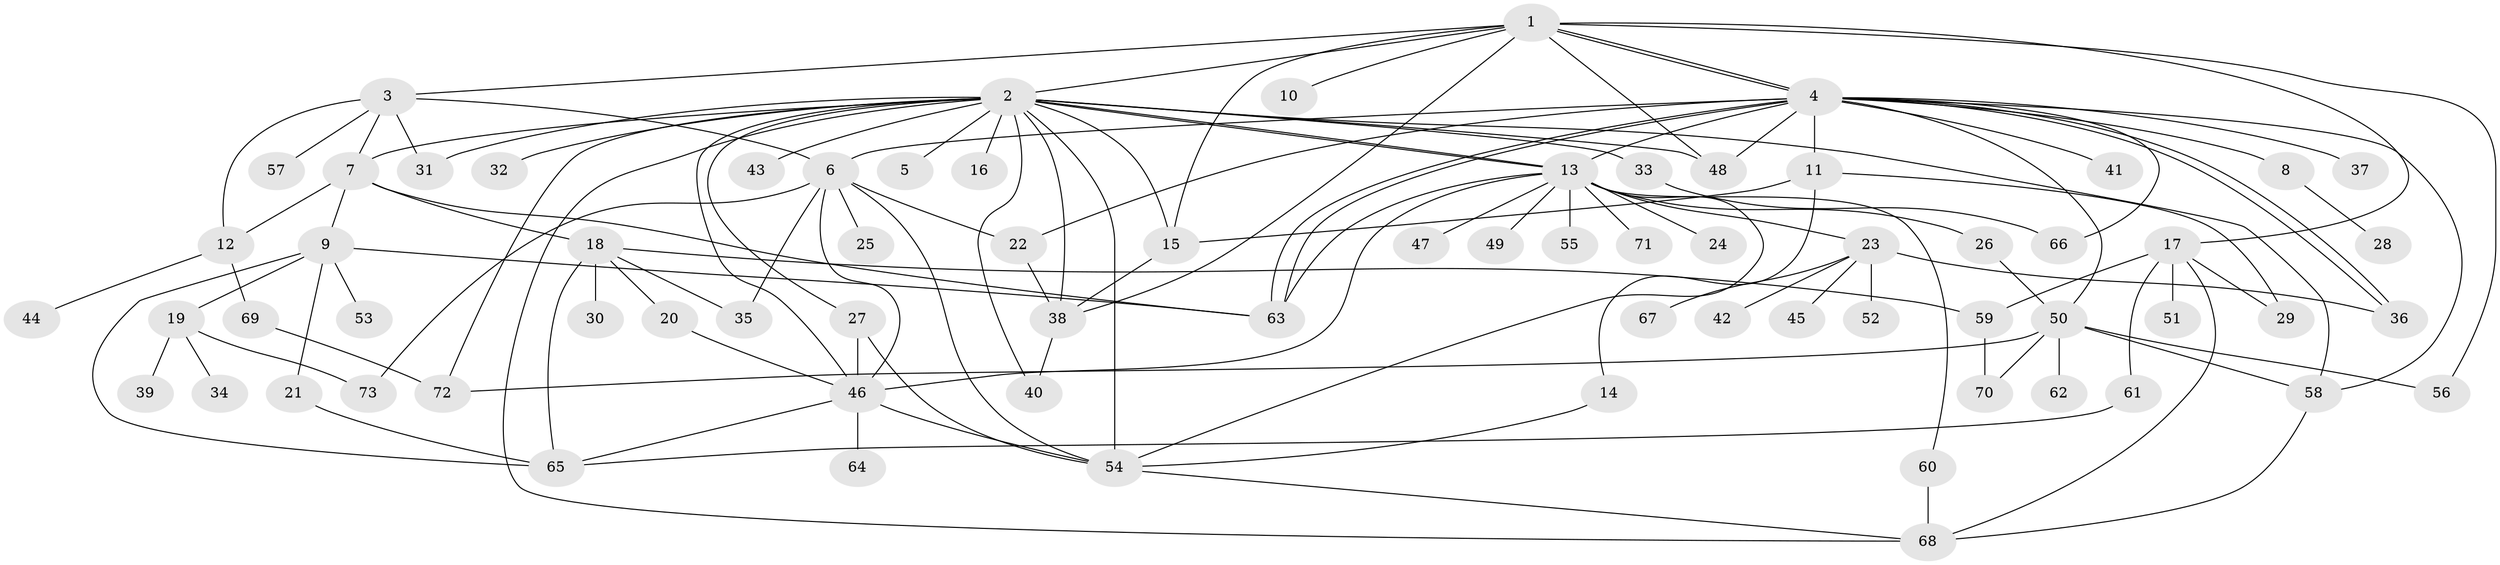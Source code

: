 // Generated by graph-tools (version 1.1) at 2025/01/03/09/25 03:01:53]
// undirected, 73 vertices, 123 edges
graph export_dot {
graph [start="1"]
  node [color=gray90,style=filled];
  1;
  2;
  3;
  4;
  5;
  6;
  7;
  8;
  9;
  10;
  11;
  12;
  13;
  14;
  15;
  16;
  17;
  18;
  19;
  20;
  21;
  22;
  23;
  24;
  25;
  26;
  27;
  28;
  29;
  30;
  31;
  32;
  33;
  34;
  35;
  36;
  37;
  38;
  39;
  40;
  41;
  42;
  43;
  44;
  45;
  46;
  47;
  48;
  49;
  50;
  51;
  52;
  53;
  54;
  55;
  56;
  57;
  58;
  59;
  60;
  61;
  62;
  63;
  64;
  65;
  66;
  67;
  68;
  69;
  70;
  71;
  72;
  73;
  1 -- 2;
  1 -- 3;
  1 -- 4;
  1 -- 4;
  1 -- 10;
  1 -- 15;
  1 -- 17;
  1 -- 38;
  1 -- 48;
  1 -- 56;
  2 -- 5;
  2 -- 7;
  2 -- 13;
  2 -- 13;
  2 -- 15;
  2 -- 16;
  2 -- 27;
  2 -- 31;
  2 -- 32;
  2 -- 33;
  2 -- 38;
  2 -- 40;
  2 -- 43;
  2 -- 46;
  2 -- 48;
  2 -- 54;
  2 -- 58;
  2 -- 68;
  2 -- 72;
  3 -- 6;
  3 -- 7;
  3 -- 12;
  3 -- 31;
  3 -- 57;
  4 -- 6;
  4 -- 8;
  4 -- 11;
  4 -- 13;
  4 -- 22;
  4 -- 36;
  4 -- 36;
  4 -- 37;
  4 -- 41;
  4 -- 48;
  4 -- 50;
  4 -- 58;
  4 -- 63;
  4 -- 63;
  4 -- 66;
  6 -- 22;
  6 -- 25;
  6 -- 35;
  6 -- 46;
  6 -- 54;
  6 -- 73;
  7 -- 9;
  7 -- 12;
  7 -- 18;
  7 -- 63;
  8 -- 28;
  9 -- 19;
  9 -- 21;
  9 -- 53;
  9 -- 63;
  9 -- 65;
  11 -- 14;
  11 -- 15;
  11 -- 29;
  12 -- 44;
  12 -- 69;
  13 -- 23;
  13 -- 24;
  13 -- 26;
  13 -- 46;
  13 -- 47;
  13 -- 49;
  13 -- 54;
  13 -- 55;
  13 -- 60;
  13 -- 63;
  13 -- 71;
  14 -- 54;
  15 -- 38;
  17 -- 29;
  17 -- 51;
  17 -- 59;
  17 -- 61;
  17 -- 68;
  18 -- 20;
  18 -- 30;
  18 -- 35;
  18 -- 59;
  18 -- 65;
  19 -- 34;
  19 -- 39;
  19 -- 73;
  20 -- 46;
  21 -- 65;
  22 -- 38;
  23 -- 36;
  23 -- 42;
  23 -- 45;
  23 -- 52;
  23 -- 67;
  26 -- 50;
  27 -- 46;
  27 -- 54;
  33 -- 66;
  38 -- 40;
  46 -- 54;
  46 -- 64;
  46 -- 65;
  50 -- 56;
  50 -- 58;
  50 -- 62;
  50 -- 70;
  50 -- 72;
  54 -- 68;
  58 -- 68;
  59 -- 70;
  60 -- 68;
  61 -- 65;
  69 -- 72;
}
